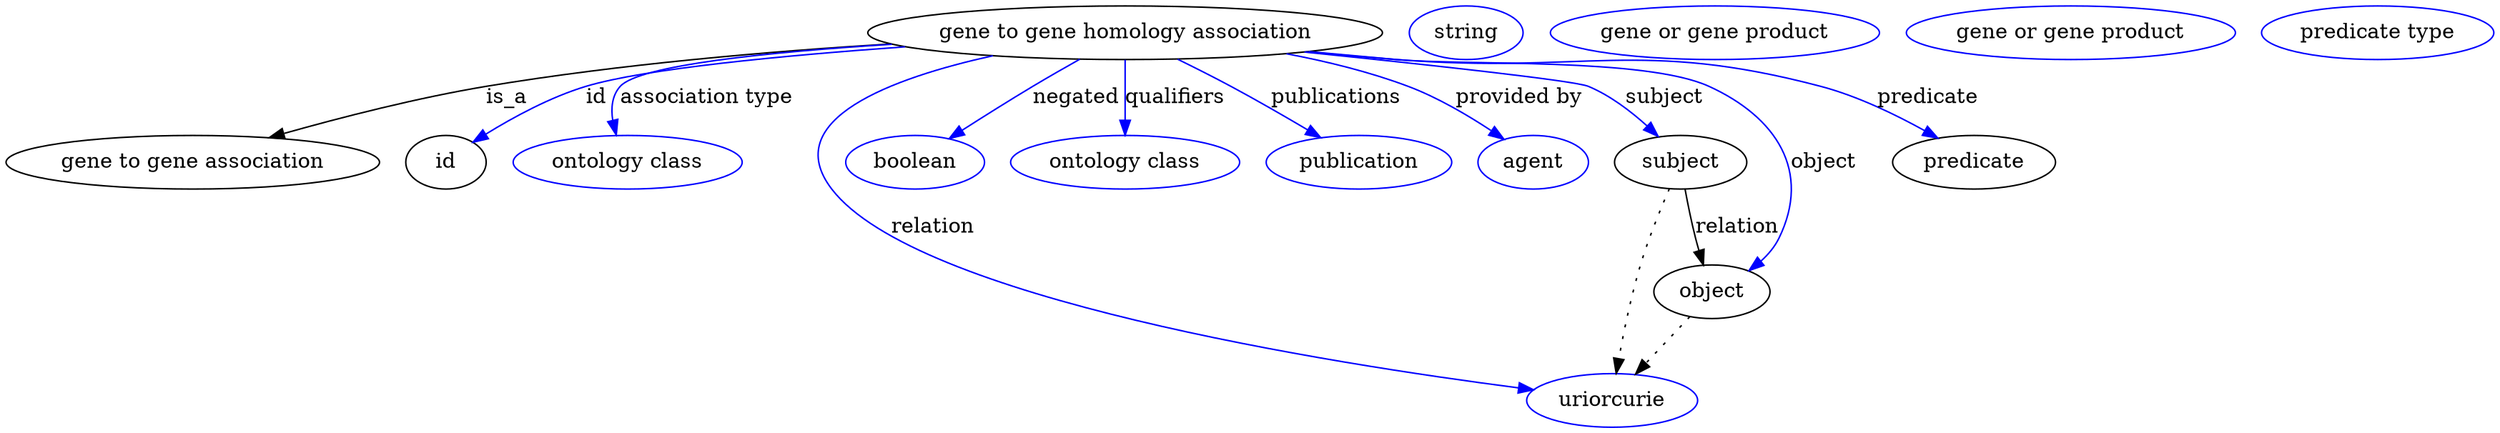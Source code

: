 digraph {
	graph [bb="0,0,1356.3,283"];
	node [label="\N"];
	"gene to gene homology association"	 [height=0.5,
		label="gene to gene homology association",
		pos="625.84,265",
		width=3.7733];
	"gene to gene association"	 [height=0.5,
		pos="96.841,178",
		width=2.69];
	"gene to gene homology association" -> "gene to gene association"	 [label=is_a,
		lp="276.84,221.5",
		pos="e,141.43,194.04 499.17,258.34 429.78,253.19 342.54,244.26 265.84,229 226.89,221.25 184.06,208.28 151.27,197.36"];
	id	 [height=0.5,
		pos="238.84,178",
		width=0.75];
	"gene to gene homology association" -> id	 [color=blue,
		label=id,
		lp="329.34,221.5",
		pos="e,256.63,191.75 507.87,256.03 438.19,249.74 357.25,240.43 323.84,229 302.68,221.76 281.11,208.73 264.98,197.66",
		style=solid];
	"association type"	 [color=blue,
		height=0.5,
		label="ontology class",
		pos="345.84,178",
		width=1.7151];
	"gene to gene homology association" -> "association type"	 [color=blue,
		label="association type",
		lp="387.84,221.5",
		pos="e,339.45,196.13 504.17,256.89 432.96,250.86 354.87,241.53 343.84,229 338.41,222.83 337.18,214.43 337.81,206.23",
		style=solid];
	relation	 [color=blue,
		height=0.5,
		label=uriorcurie,
		pos="897.84,18",
		width=1.2638];
	"gene to gene homology association" -> relation	 [color=blue,
		label=relation,
		lp="523.84,134.5",
		pos="e,855.89,25.249 557.12,249.46 498.89,232.94 429.46,203.2 460.84,160 506.96,96.527 740.2,46.761 845.78,27.111",
		style=solid];
	negated	 [color=blue,
		height=0.5,
		label=boolean,
		pos="507.84,178",
		width=1.0652];
	"gene to gene homology association" -> negated	 [color=blue,
		label=negated,
		lp="596.34,221.5",
		pos="e,528.81,193.46 601.68,247.18 582.92,233.35 556.83,214.12 536.93,199.44",
		style=solid];
	qualifiers	 [color=blue,
		height=0.5,
		label="ontology class",
		pos="625.84,178",
		width=1.7151];
	"gene to gene homology association" -> qualifiers	 [color=blue,
		label=qualifiers,
		lp="651.84,221.5",
		pos="e,625.84,196 625.84,246.97 625.84,235.19 625.84,219.56 625.84,206.16",
		style=solid];
	publications	 [color=blue,
		height=0.5,
		label=publication,
		pos="755.84,178",
		width=1.3902];
	"gene to gene homology association" -> publications	 [color=blue,
		label=publications,
		lp="736.34,221.5",
		pos="e,732.97,194.04 653.87,247.23 662.85,241.47 672.8,235.02 681.84,229 696.01,219.57 711.54,208.91 724.7,199.79",
		style=solid];
	"provided by"	 [color=blue,
		height=0.5,
		label=agent,
		pos="853.84,178",
		width=0.83048];
	"gene to gene homology association" -> "provided by"	 [color=blue,
		label="provided by",
		lp="834.84,221.5",
		pos="e,835.43,192.24 706.51,250.45 728.81,245.07 752.68,238.02 773.84,229 792.71,220.95 812.16,208.66 827.15,198.16",
		style=solid];
	subject	 [height=0.5,
		pos="937.84,178",
		width=0.99297];
	"gene to gene homology association" -> subject	 [color=blue,
		label=subject,
		lp="917.34,221.5",
		pos="e,921.76,194.31 726.06,252.77 787.98,244.79 858.16,234.81 871.84,229 887.33,222.42 902.35,211.31 914.14,201.14",
		style=solid];
	object	 [height=0.5,
		pos="957.84,91",
		width=0.9027];
	"gene to gene homology association" -> object	 [color=blue,
		label=object,
		lp="1009.8,178",
		pos="e,978.04,105.27 723.8,252.5 739.2,250.6 754.95,248.71 769.84,247 845.76,238.26 870.03,257.73 940.84,229 962.84,220.08 970.2,216.09 \
982.84,196 995.94,175.19 992.16,166.44 994.84,142 995.57,135.37 997.43,133.14 994.84,127 992.62,121.74 989.21,116.86 985.34,112.51",
		style=solid];
	predicate	 [height=0.5,
		pos="1104.8,178",
		width=1.1916];
	"gene to gene homology association" -> predicate	 [color=blue,
		label=predicate,
		lp="1078.8,221.5",
		pos="e,1085.3,194.22 722.2,252.23 738.1,250.33 754.42,248.51 769.84,247 826.16,241.49 970.06,246.6 1023.8,229 1043,222.73 1062.2,210.97 \
1077,200.32",
		style=solid];
	association_id	 [color=blue,
		height=0.5,
		label=string,
		pos="809.84,265",
		width=0.84854];
	subject -> relation	 [pos="e,901.15,36.239 931.87,159.97 927.4,146.12 921.31,126.47 916.84,109 911.49,88.088 906.54,64.188 903.04,46.13",
		style=dotted];
	subject -> object	 [label=relation,
		lp="969.84,134.5",
		pos="e,953.7,109 941.99,159.97 944.72,148.08 948.36,132.25 951.46,118.76"];
	"gene to gene association_subject"	 [color=blue,
		height=0.5,
		label="gene or gene product",
		pos="943.84,265",
		width=2.3651];
	object -> relation	 [pos="e,912.03,35.261 944.23,74.435 936.64,65.207 927.04,53.528 918.55,43.191",
		style=dotted];
	"gene to gene association_object"	 [color=blue,
		height=0.5,
		label="gene or gene product",
		pos="1131.8,265",
		width=2.3651];
	"gene to gene homology association_predicate"	 [color=blue,
		height=0.5,
		label="predicate type",
		pos="1295.8,265",
		width=1.679];
}

